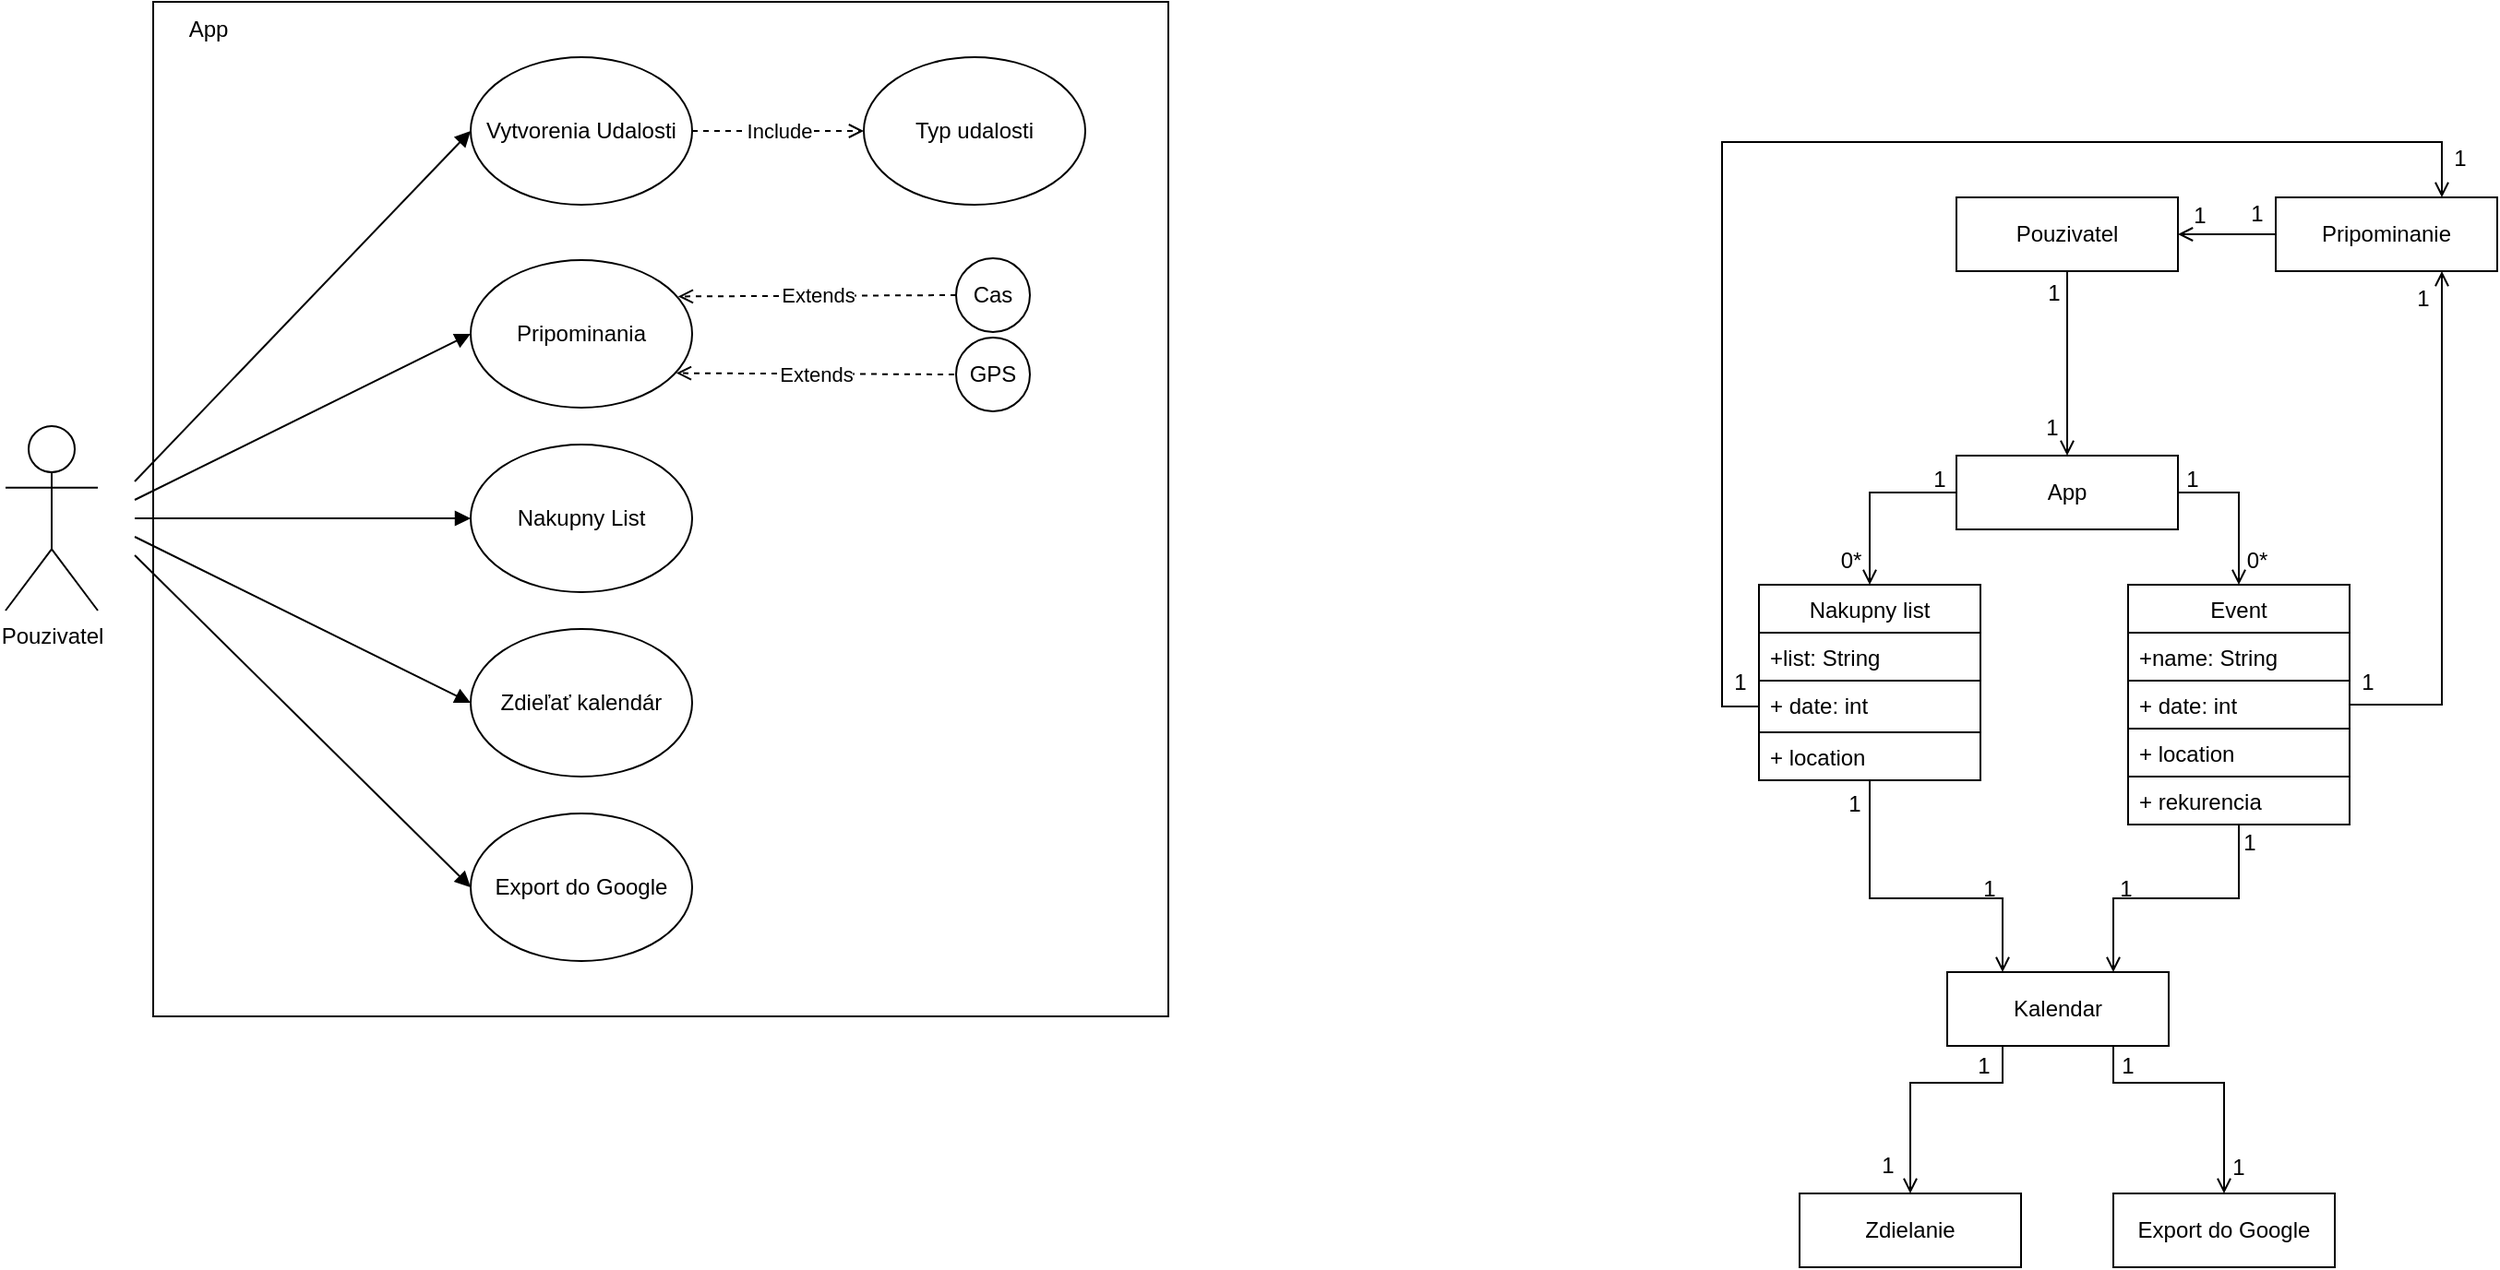 <mxfile version="20.5.3" type="github"><diagram id="YsQUChMxit_Z1SeAfBHY" name="Page-1"><mxGraphModel dx="1422" dy="758" grid="1" gridSize="10" guides="1" tooltips="1" connect="1" arrows="1" fold="1" page="1" pageScale="1" pageWidth="850" pageHeight="1100" math="0" shadow="0"><root><mxCell id="0"/><mxCell id="1" parent="0"/><mxCell id="miq3lb_JbVs2y22tPe6I-30" value="" style="whiteSpace=wrap;html=1;aspect=fixed;fillColor=none;" parent="1" vertex="1"><mxGeometry x="200" y="20" width="550" height="550" as="geometry"/></mxCell><mxCell id="miq3lb_JbVs2y22tPe6I-1" value="Pouzivatel" style="shape=umlActor;verticalLabelPosition=bottom;verticalAlign=top;html=1;outlineConnect=0;" parent="1" vertex="1"><mxGeometry x="120" y="250" width="50" height="100" as="geometry"/></mxCell><mxCell id="miq3lb_JbVs2y22tPe6I-6" value="Vytvorenia Udalosti" style="ellipse;whiteSpace=wrap;html=1;" parent="1" vertex="1"><mxGeometry x="372" y="50" width="120" height="80" as="geometry"/></mxCell><mxCell id="miq3lb_JbVs2y22tPe6I-7" value="Nakupny List" style="ellipse;whiteSpace=wrap;html=1;" parent="1" vertex="1"><mxGeometry x="372" y="260" width="120" height="80" as="geometry"/></mxCell><mxCell id="miq3lb_JbVs2y22tPe6I-8" value="Zdieľať kalendár" style="ellipse;whiteSpace=wrap;html=1;" parent="1" vertex="1"><mxGeometry x="372" y="360" width="120" height="80" as="geometry"/></mxCell><mxCell id="miq3lb_JbVs2y22tPe6I-9" value="Export do Google" style="ellipse;whiteSpace=wrap;html=1;" parent="1" vertex="1"><mxGeometry x="372" y="460" width="120" height="80" as="geometry"/></mxCell><mxCell id="miq3lb_JbVs2y22tPe6I-10" value="" style="endArrow=block;html=1;rounded=0;entryX=0;entryY=0.5;entryDx=0;entryDy=0;endFill=1;" parent="1" target="miq3lb_JbVs2y22tPe6I-6" edge="1"><mxGeometry width="50" height="50" relative="1" as="geometry"><mxPoint x="190" y="280" as="sourcePoint"/><mxPoint x="650" y="270" as="targetPoint"/></mxGeometry></mxCell><mxCell id="miq3lb_JbVs2y22tPe6I-11" value="" style="endArrow=block;html=1;rounded=0;entryX=0;entryY=0.5;entryDx=0;entryDy=0;endFill=1;" parent="1" target="miq3lb_JbVs2y22tPe6I-7" edge="1"><mxGeometry width="50" height="50" relative="1" as="geometry"><mxPoint x="190" y="300" as="sourcePoint"/><mxPoint x="650" y="290" as="targetPoint"/></mxGeometry></mxCell><mxCell id="miq3lb_JbVs2y22tPe6I-12" value="" style="endArrow=block;html=1;rounded=0;entryX=0;entryY=0.5;entryDx=0;entryDy=0;endFill=1;" parent="1" target="miq3lb_JbVs2y22tPe6I-8" edge="1"><mxGeometry width="50" height="50" relative="1" as="geometry"><mxPoint x="190" y="310" as="sourcePoint"/><mxPoint x="650" y="260" as="targetPoint"/></mxGeometry></mxCell><mxCell id="miq3lb_JbVs2y22tPe6I-13" value="" style="endArrow=block;html=1;rounded=0;entryX=0;entryY=0.5;entryDx=0;entryDy=0;endFill=1;" parent="1" target="miq3lb_JbVs2y22tPe6I-9" edge="1"><mxGeometry width="50" height="50" relative="1" as="geometry"><mxPoint x="190" y="320" as="sourcePoint"/><mxPoint x="650" y="260" as="targetPoint"/></mxGeometry></mxCell><mxCell id="miq3lb_JbVs2y22tPe6I-14" value="Typ udalosti" style="ellipse;whiteSpace=wrap;html=1;" parent="1" vertex="1"><mxGeometry x="585" y="50" width="120" height="80" as="geometry"/></mxCell><mxCell id="miq3lb_JbVs2y22tPe6I-15" value="Include" style="endArrow=open;html=1;rounded=0;exitX=1;exitY=0.5;exitDx=0;exitDy=0;entryX=0;entryY=0.5;entryDx=0;entryDy=0;dashed=1;endFill=0;" parent="1" source="miq3lb_JbVs2y22tPe6I-6" target="miq3lb_JbVs2y22tPe6I-14" edge="1"><mxGeometry width="50" height="50" relative="1" as="geometry"><mxPoint x="512" y="310" as="sourcePoint"/><mxPoint x="582" y="90" as="targetPoint"/></mxGeometry></mxCell><mxCell id="miq3lb_JbVs2y22tPe6I-19" value="Pripominania" style="ellipse;whiteSpace=wrap;html=1;" parent="1" vertex="1"><mxGeometry x="372" y="160" width="120" height="80" as="geometry"/></mxCell><mxCell id="miq3lb_JbVs2y22tPe6I-21" value="Cas" style="ellipse;whiteSpace=wrap;html=1;" parent="1" vertex="1"><mxGeometry x="635" y="159" width="40" height="40" as="geometry"/></mxCell><mxCell id="miq3lb_JbVs2y22tPe6I-22" value="GPS" style="ellipse;whiteSpace=wrap;html=1;" parent="1" vertex="1"><mxGeometry x="635" y="202" width="40" height="40" as="geometry"/></mxCell><mxCell id="miq3lb_JbVs2y22tPe6I-23" value="Extends" style="endArrow=open;html=1;rounded=0;dashed=1;exitX=0;exitY=0.5;exitDx=0;exitDy=0;entryX=1;entryY=0;entryDx=0;entryDy=0;endFill=0;" parent="1" source="miq3lb_JbVs2y22tPe6I-21" edge="1"><mxGeometry width="50" height="50" relative="1" as="geometry"><mxPoint x="532" y="288" as="sourcePoint"/><mxPoint x="484.426" y="179.716" as="targetPoint"/></mxGeometry></mxCell><mxCell id="miq3lb_JbVs2y22tPe6I-24" value="Extends" style="endArrow=open;html=1;rounded=0;dashed=1;exitX=0;exitY=0.5;exitDx=0;exitDy=0;entryX=1;entryY=1;entryDx=0;entryDy=0;endFill=0;" parent="1" edge="1"><mxGeometry width="50" height="50" relative="1" as="geometry"><mxPoint x="634" y="222" as="sourcePoint"/><mxPoint x="483.426" y="221.284" as="targetPoint"/></mxGeometry></mxCell><mxCell id="miq3lb_JbVs2y22tPe6I-25" value="" style="endArrow=block;html=1;rounded=0;entryX=0;entryY=0.5;entryDx=0;entryDy=0;endFill=1;" parent="1" target="miq3lb_JbVs2y22tPe6I-19" edge="1"><mxGeometry width="50" height="50" relative="1" as="geometry"><mxPoint x="190" y="290" as="sourcePoint"/><mxPoint x="650" y="270" as="targetPoint"/></mxGeometry></mxCell><mxCell id="miq3lb_JbVs2y22tPe6I-32" value="App" style="text;html=1;strokeColor=none;fillColor=none;align=center;verticalAlign=middle;whiteSpace=wrap;rounded=0;" parent="1" vertex="1"><mxGeometry x="200" y="20" width="60" height="30" as="geometry"/></mxCell><mxCell id="MyNdoix9Lj1j6Ry4IMGY-1" value="Pouzivatel" style="rounded=0;whiteSpace=wrap;html=1;" parent="1" vertex="1"><mxGeometry x="1177" y="126" width="120" height="40" as="geometry"/></mxCell><mxCell id="MyNdoix9Lj1j6Ry4IMGY-43" style="edgeStyle=orthogonalEdgeStyle;rounded=0;orthogonalLoop=1;jettySize=auto;html=1;exitX=1;exitY=0.5;exitDx=0;exitDy=0;entryX=0.5;entryY=0;entryDx=0;entryDy=0;endArrow=open;endFill=0;" parent="1" source="MyNdoix9Lj1j6Ry4IMGY-2" target="MyNdoix9Lj1j6Ry4IMGY-4" edge="1"><mxGeometry relative="1" as="geometry"/></mxCell><mxCell id="MyNdoix9Lj1j6Ry4IMGY-45" style="edgeStyle=orthogonalEdgeStyle;rounded=0;orthogonalLoop=1;jettySize=auto;html=1;exitX=0;exitY=0.5;exitDx=0;exitDy=0;entryX=0.5;entryY=0;entryDx=0;entryDy=0;endArrow=open;endFill=0;" parent="1" source="MyNdoix9Lj1j6Ry4IMGY-2" target="MyNdoix9Lj1j6Ry4IMGY-10" edge="1"><mxGeometry relative="1" as="geometry"/></mxCell><mxCell id="MyNdoix9Lj1j6Ry4IMGY-2" value="App" style="rounded=0;whiteSpace=wrap;html=1;" parent="1" vertex="1"><mxGeometry x="1177" y="266" width="120" height="40" as="geometry"/></mxCell><mxCell id="MyNdoix9Lj1j6Ry4IMGY-3" value="" style="endArrow=open;html=1;rounded=0;exitX=0.5;exitY=1;exitDx=0;exitDy=0;entryX=0.5;entryY=0;entryDx=0;entryDy=0;endFill=0;" parent="1" source="MyNdoix9Lj1j6Ry4IMGY-1" target="MyNdoix9Lj1j6Ry4IMGY-2" edge="1"><mxGeometry width="50" height="50" relative="1" as="geometry"><mxPoint x="1727" y="296" as="sourcePoint"/><mxPoint x="1777" y="246" as="targetPoint"/></mxGeometry></mxCell><mxCell id="MyNdoix9Lj1j6Ry4IMGY-47" style="edgeStyle=orthogonalEdgeStyle;rounded=0;orthogonalLoop=1;jettySize=auto;html=1;entryX=0.75;entryY=0;entryDx=0;entryDy=0;endArrow=open;endFill=0;" parent="1" source="MyNdoix9Lj1j6Ry4IMGY-4" target="MyNdoix9Lj1j6Ry4IMGY-19" edge="1"><mxGeometry relative="1" as="geometry"/></mxCell><mxCell id="MyNdoix9Lj1j6Ry4IMGY-4" value="Event" style="swimlane;fontStyle=0;childLayout=stackLayout;horizontal=1;startSize=26;fillColor=none;horizontalStack=0;resizeParent=1;resizeParentMax=0;resizeLast=0;collapsible=1;marginBottom=0;strokeColor=default;" parent="1" vertex="1"><mxGeometry x="1270" y="336" width="120" height="130" as="geometry"/></mxCell><mxCell id="MyNdoix9Lj1j6Ry4IMGY-5" value="+name: String" style="text;strokeColor=default;fillColor=none;align=left;verticalAlign=top;spacingLeft=4;spacingRight=4;overflow=hidden;rotatable=0;points=[[0,0.5],[1,0.5]];portConstraint=eastwest;" parent="MyNdoix9Lj1j6Ry4IMGY-4" vertex="1"><mxGeometry y="26" width="120" height="26" as="geometry"/></mxCell><mxCell id="MyNdoix9Lj1j6Ry4IMGY-6" value="+ date: int" style="text;strokeColor=default;fillColor=none;align=left;verticalAlign=top;spacingLeft=4;spacingRight=4;overflow=hidden;rotatable=0;points=[[0,0.5],[1,0.5]];portConstraint=eastwest;" parent="MyNdoix9Lj1j6Ry4IMGY-4" vertex="1"><mxGeometry y="52" width="120" height="26" as="geometry"/></mxCell><mxCell id="MyNdoix9Lj1j6Ry4IMGY-9" value="+ location" style="text;strokeColor=default;fillColor=none;align=left;verticalAlign=top;spacingLeft=4;spacingRight=4;overflow=hidden;rotatable=0;points=[[0,0.5],[1,0.5]];portConstraint=eastwest;" parent="MyNdoix9Lj1j6Ry4IMGY-4" vertex="1"><mxGeometry y="78" width="120" height="26" as="geometry"/></mxCell><mxCell id="MyNdoix9Lj1j6Ry4IMGY-7" value="+ rekurencia" style="text;strokeColor=none;fillColor=none;align=left;verticalAlign=top;spacingLeft=4;spacingRight=4;overflow=hidden;rotatable=0;points=[[0,0.5],[1,0.5]];portConstraint=eastwest;" parent="MyNdoix9Lj1j6Ry4IMGY-4" vertex="1"><mxGeometry y="104" width="120" height="26" as="geometry"/></mxCell><mxCell id="MyNdoix9Lj1j6Ry4IMGY-56" style="edgeStyle=orthogonalEdgeStyle;rounded=0;orthogonalLoop=1;jettySize=auto;html=1;entryX=0.25;entryY=0;entryDx=0;entryDy=0;endArrow=open;endFill=0;" parent="1" source="MyNdoix9Lj1j6Ry4IMGY-10" target="MyNdoix9Lj1j6Ry4IMGY-19" edge="1"><mxGeometry relative="1" as="geometry"><Array as="points"><mxPoint x="1130" y="506"/><mxPoint x="1202" y="506"/></Array></mxGeometry></mxCell><mxCell id="MyNdoix9Lj1j6Ry4IMGY-10" value="Nakupny list" style="swimlane;fontStyle=0;childLayout=stackLayout;horizontal=1;startSize=26;fillColor=none;horizontalStack=0;resizeParent=1;resizeParentMax=0;resizeLast=0;collapsible=1;marginBottom=0;" parent="1" vertex="1"><mxGeometry x="1070" y="336" width="120" height="106" as="geometry"/></mxCell><mxCell id="MyNdoix9Lj1j6Ry4IMGY-11" value="+list: String" style="text;strokeColor=default;fillColor=none;align=left;verticalAlign=top;spacingLeft=4;spacingRight=4;overflow=hidden;rotatable=0;points=[[0,0.5],[1,0.5]];portConstraint=eastwest;" parent="MyNdoix9Lj1j6Ry4IMGY-10" vertex="1"><mxGeometry y="26" width="120" height="26" as="geometry"/></mxCell><mxCell id="MyNdoix9Lj1j6Ry4IMGY-16" value="+ date: int" style="text;strokeColor=default;fillColor=none;align=left;verticalAlign=top;spacingLeft=4;spacingRight=4;overflow=hidden;rotatable=0;points=[[0,0.5],[1,0.5]];portConstraint=eastwest;" parent="MyNdoix9Lj1j6Ry4IMGY-10" vertex="1"><mxGeometry y="52" width="120" height="28" as="geometry"/></mxCell><mxCell id="MyNdoix9Lj1j6Ry4IMGY-17" value="+ location" style="text;strokeColor=default;fillColor=none;align=left;verticalAlign=top;spacingLeft=4;spacingRight=4;overflow=hidden;rotatable=0;points=[[0,0.5],[1,0.5]];portConstraint=eastwest;" parent="MyNdoix9Lj1j6Ry4IMGY-10" vertex="1"><mxGeometry y="80" width="120" height="26" as="geometry"/></mxCell><mxCell id="MyNdoix9Lj1j6Ry4IMGY-18" value="Zdielanie" style="rounded=0;whiteSpace=wrap;html=1;" parent="1" vertex="1"><mxGeometry x="1092" y="666" width="120" height="40" as="geometry"/></mxCell><mxCell id="MyNdoix9Lj1j6Ry4IMGY-30" style="edgeStyle=orthogonalEdgeStyle;rounded=0;orthogonalLoop=1;jettySize=auto;html=1;exitX=0.25;exitY=1;exitDx=0;exitDy=0;entryX=0.5;entryY=0;entryDx=0;entryDy=0;endArrow=open;endFill=0;" parent="1" source="MyNdoix9Lj1j6Ry4IMGY-19" target="MyNdoix9Lj1j6Ry4IMGY-18" edge="1"><mxGeometry relative="1" as="geometry"><Array as="points"><mxPoint x="1202" y="606"/><mxPoint x="1152" y="606"/></Array></mxGeometry></mxCell><mxCell id="MyNdoix9Lj1j6Ry4IMGY-31" style="edgeStyle=orthogonalEdgeStyle;rounded=0;orthogonalLoop=1;jettySize=auto;html=1;exitX=0.75;exitY=1;exitDx=0;exitDy=0;entryX=0.5;entryY=0;entryDx=0;entryDy=0;endArrow=open;endFill=0;" parent="1" source="MyNdoix9Lj1j6Ry4IMGY-19" target="MyNdoix9Lj1j6Ry4IMGY-29" edge="1"><mxGeometry relative="1" as="geometry"><Array as="points"><mxPoint x="1262" y="606"/><mxPoint x="1322" y="606"/></Array></mxGeometry></mxCell><mxCell id="MyNdoix9Lj1j6Ry4IMGY-19" value="Kalendar" style="rounded=0;whiteSpace=wrap;html=1;" parent="1" vertex="1"><mxGeometry x="1172" y="546" width="120" height="40" as="geometry"/></mxCell><mxCell id="MyNdoix9Lj1j6Ry4IMGY-29" value="Export do Google" style="rounded=0;whiteSpace=wrap;html=1;" parent="1" vertex="1"><mxGeometry x="1262" y="666" width="120" height="40" as="geometry"/></mxCell><mxCell id="MyNdoix9Lj1j6Ry4IMGY-53" style="edgeStyle=orthogonalEdgeStyle;rounded=0;orthogonalLoop=1;jettySize=auto;html=1;entryX=1;entryY=0.5;entryDx=0;entryDy=0;endArrow=open;endFill=0;" parent="1" source="MyNdoix9Lj1j6Ry4IMGY-34" target="MyNdoix9Lj1j6Ry4IMGY-1" edge="1"><mxGeometry relative="1" as="geometry"/></mxCell><mxCell id="MyNdoix9Lj1j6Ry4IMGY-34" value="Pripominanie" style="rounded=0;whiteSpace=wrap;html=1;" parent="1" vertex="1"><mxGeometry x="1350" y="126" width="120" height="40" as="geometry"/></mxCell><mxCell id="MyNdoix9Lj1j6Ry4IMGY-48" style="edgeStyle=orthogonalEdgeStyle;rounded=0;orthogonalLoop=1;jettySize=auto;html=1;exitX=0;exitY=0.5;exitDx=0;exitDy=0;entryX=0.75;entryY=0;entryDx=0;entryDy=0;endArrow=open;endFill=0;" parent="1" source="MyNdoix9Lj1j6Ry4IMGY-16" target="MyNdoix9Lj1j6Ry4IMGY-34" edge="1"><mxGeometry relative="1" as="geometry"><Array as="points"><mxPoint x="1050" y="402"/><mxPoint x="1050" y="96"/><mxPoint x="1440" y="96"/></Array></mxGeometry></mxCell><mxCell id="MyNdoix9Lj1j6Ry4IMGY-52" style="edgeStyle=orthogonalEdgeStyle;rounded=0;orthogonalLoop=1;jettySize=auto;html=1;exitX=1;exitY=0.5;exitDx=0;exitDy=0;entryX=0.75;entryY=1;entryDx=0;entryDy=0;endArrow=open;endFill=0;" parent="1" source="MyNdoix9Lj1j6Ry4IMGY-6" target="MyNdoix9Lj1j6Ry4IMGY-34" edge="1"><mxGeometry relative="1" as="geometry"/></mxCell><mxCell id="MyNdoix9Lj1j6Ry4IMGY-57" value="1" style="text;html=1;strokeColor=none;fillColor=none;align=center;verticalAlign=middle;whiteSpace=wrap;rounded=0;" parent="1" vertex="1"><mxGeometry x="1220" y="163" width="20" height="30" as="geometry"/></mxCell><mxCell id="MyNdoix9Lj1j6Ry4IMGY-58" value="1" style="text;html=1;strokeColor=none;fillColor=none;align=center;verticalAlign=middle;whiteSpace=wrap;rounded=0;" parent="1" vertex="1"><mxGeometry x="1219" y="236" width="20" height="30" as="geometry"/></mxCell><mxCell id="MyNdoix9Lj1j6Ry4IMGY-59" value="0*" style="text;html=1;strokeColor=none;fillColor=none;align=center;verticalAlign=middle;whiteSpace=wrap;rounded=0;" parent="1" vertex="1"><mxGeometry x="1330" y="309" width="20" height="27" as="geometry"/></mxCell><mxCell id="MyNdoix9Lj1j6Ry4IMGY-60" value="1" style="text;html=1;strokeColor=none;fillColor=none;align=center;verticalAlign=middle;whiteSpace=wrap;rounded=0;" parent="1" vertex="1"><mxGeometry x="1158" y="264" width="20" height="30" as="geometry"/></mxCell><mxCell id="MyNdoix9Lj1j6Ry4IMGY-62" value="0*" style="text;html=1;strokeColor=none;fillColor=none;align=center;verticalAlign=middle;whiteSpace=wrap;rounded=0;" parent="1" vertex="1"><mxGeometry x="1110" y="309" width="20" height="27" as="geometry"/></mxCell><mxCell id="MyNdoix9Lj1j6Ry4IMGY-63" value="1" style="text;html=1;strokeColor=none;fillColor=none;align=center;verticalAlign=middle;whiteSpace=wrap;rounded=0;" parent="1" vertex="1"><mxGeometry x="1295" y="264" width="20" height="30" as="geometry"/></mxCell><mxCell id="MyNdoix9Lj1j6Ry4IMGY-64" value="1" style="text;html=1;strokeColor=none;fillColor=none;align=center;verticalAlign=middle;whiteSpace=wrap;rounded=0;" parent="1" vertex="1"><mxGeometry x="1260" y="582" width="20" height="30" as="geometry"/></mxCell><mxCell id="MyNdoix9Lj1j6Ry4IMGY-65" value="1" style="text;html=1;strokeColor=none;fillColor=none;align=center;verticalAlign=middle;whiteSpace=wrap;rounded=0;" parent="1" vertex="1"><mxGeometry x="1320" y="638" width="20" height="28" as="geometry"/></mxCell><mxCell id="MyNdoix9Lj1j6Ry4IMGY-66" value="1" style="text;html=1;strokeColor=none;fillColor=none;align=center;verticalAlign=middle;whiteSpace=wrap;rounded=0;" parent="1" vertex="1"><mxGeometry x="1130" y="636" width="20" height="30" as="geometry"/></mxCell><mxCell id="MyNdoix9Lj1j6Ry4IMGY-67" value="1" style="text;html=1;strokeColor=none;fillColor=none;align=center;verticalAlign=middle;whiteSpace=wrap;rounded=0;" parent="1" vertex="1"><mxGeometry x="1182" y="582" width="20" height="30" as="geometry"/></mxCell><mxCell id="MyNdoix9Lj1j6Ry4IMGY-71" value="1" style="text;html=1;strokeColor=none;fillColor=none;align=center;verticalAlign=middle;whiteSpace=wrap;rounded=0;" parent="1" vertex="1"><mxGeometry x="1112" y="440" width="20" height="30" as="geometry"/></mxCell><mxCell id="MyNdoix9Lj1j6Ry4IMGY-72" value="1" style="text;html=1;strokeColor=none;fillColor=none;align=center;verticalAlign=middle;whiteSpace=wrap;rounded=0;" parent="1" vertex="1"><mxGeometry x="1185" y="486" width="20" height="30" as="geometry"/></mxCell><mxCell id="MyNdoix9Lj1j6Ry4IMGY-73" value="1" style="text;html=1;strokeColor=none;fillColor=none;align=center;verticalAlign=middle;whiteSpace=wrap;rounded=0;" parent="1" vertex="1"><mxGeometry x="1259" y="495" width="20" height="12" as="geometry"/></mxCell><mxCell id="MyNdoix9Lj1j6Ry4IMGY-74" value="1" style="text;html=1;strokeColor=none;fillColor=none;align=center;verticalAlign=middle;whiteSpace=wrap;rounded=0;" parent="1" vertex="1"><mxGeometry x="1326" y="461" width="20" height="30" as="geometry"/></mxCell><mxCell id="MyNdoix9Lj1j6Ry4IMGY-75" value="1" style="text;html=1;strokeColor=none;fillColor=none;align=center;verticalAlign=middle;whiteSpace=wrap;rounded=0;" parent="1" vertex="1"><mxGeometry x="1390" y="374" width="20" height="30" as="geometry"/></mxCell><mxCell id="MyNdoix9Lj1j6Ry4IMGY-76" value="1" style="text;html=1;strokeColor=none;fillColor=none;align=center;verticalAlign=middle;whiteSpace=wrap;rounded=0;" parent="1" vertex="1"><mxGeometry x="1050" y="374" width="20" height="30" as="geometry"/></mxCell><mxCell id="MyNdoix9Lj1j6Ry4IMGY-77" value="1" style="text;html=1;strokeColor=none;fillColor=none;align=center;verticalAlign=middle;whiteSpace=wrap;rounded=0;" parent="1" vertex="1"><mxGeometry x="1420" y="166" width="20" height="30" as="geometry"/></mxCell><mxCell id="MyNdoix9Lj1j6Ry4IMGY-78" value="1" style="text;html=1;strokeColor=none;fillColor=none;align=center;verticalAlign=middle;whiteSpace=wrap;rounded=0;" parent="1" vertex="1"><mxGeometry x="1440" y="90" width="20" height="30" as="geometry"/></mxCell><mxCell id="MyNdoix9Lj1j6Ry4IMGY-79" value="1" style="text;html=1;strokeColor=none;fillColor=none;align=center;verticalAlign=middle;whiteSpace=wrap;rounded=0;" parent="1" vertex="1"><mxGeometry x="1330" y="120" width="20" height="30" as="geometry"/></mxCell><mxCell id="MyNdoix9Lj1j6Ry4IMGY-80" value="1" style="text;html=1;strokeColor=none;fillColor=none;align=center;verticalAlign=middle;whiteSpace=wrap;rounded=0;" parent="1" vertex="1"><mxGeometry x="1299" y="121" width="20" height="30" as="geometry"/></mxCell></root></mxGraphModel></diagram></mxfile>